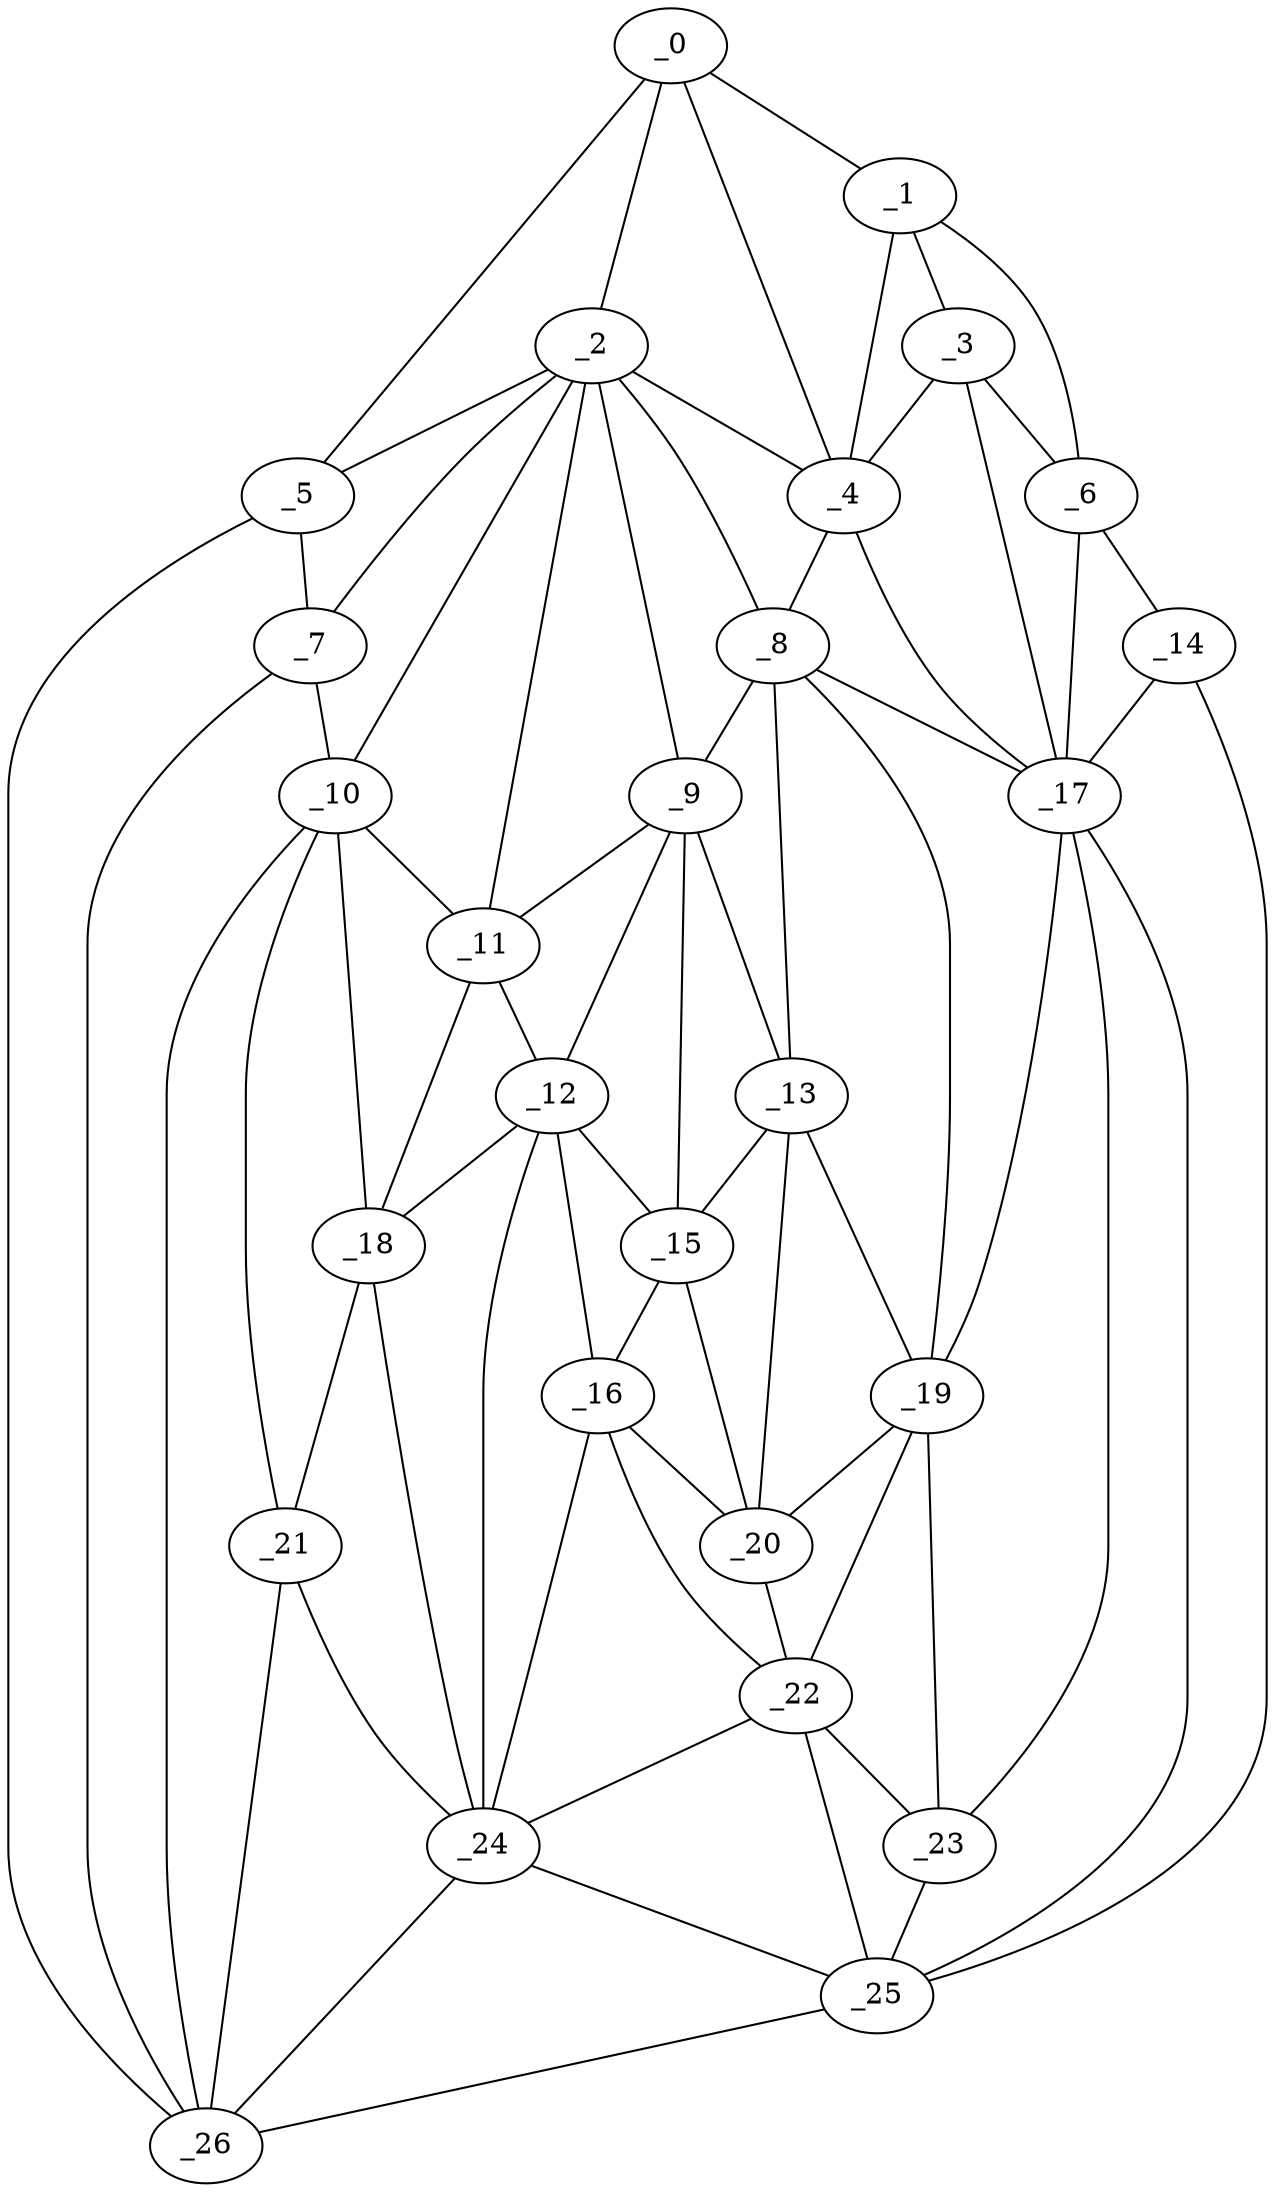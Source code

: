 graph "obj92__320.gxl" {
	_0	 [x=39,
		y=56];
	_1	 [x=40,
		y=41];
	_0 -- _1	 [valence=1];
	_2	 [x=42,
		y=76];
	_0 -- _2	 [valence=2];
	_4	 [x=46,
		y=54];
	_0 -- _4	 [valence=2];
	_5	 [x=46,
		y=122];
	_0 -- _5	 [valence=1];
	_3	 [x=45,
		y=33];
	_1 -- _3	 [valence=2];
	_1 -- _4	 [valence=1];
	_6	 [x=49,
		y=7];
	_1 -- _6	 [valence=1];
	_2 -- _4	 [valence=2];
	_2 -- _5	 [valence=1];
	_7	 [x=58,
		y=119];
	_2 -- _7	 [valence=2];
	_8	 [x=60,
		y=64];
	_2 -- _8	 [valence=1];
	_9	 [x=68,
		y=74];
	_2 -- _9	 [valence=2];
	_10	 [x=73,
		y=98];
	_2 -- _10	 [valence=2];
	_11	 [x=74,
		y=95];
	_2 -- _11	 [valence=2];
	_3 -- _4	 [valence=2];
	_3 -- _6	 [valence=2];
	_17	 [x=82,
		y=32];
	_3 -- _17	 [valence=2];
	_4 -- _8	 [valence=2];
	_4 -- _17	 [valence=1];
	_5 -- _7	 [valence=2];
	_26	 [x=91,
		y=112];
	_5 -- _26	 [valence=1];
	_14	 [x=78,
		y=6];
	_6 -- _14	 [valence=1];
	_6 -- _17	 [valence=1];
	_7 -- _10	 [valence=1];
	_7 -- _26	 [valence=1];
	_8 -- _9	 [valence=2];
	_13	 [x=76,
		y=63];
	_8 -- _13	 [valence=2];
	_8 -- _17	 [valence=2];
	_19	 [x=83,
		y=57];
	_8 -- _19	 [valence=1];
	_9 -- _11	 [valence=1];
	_12	 [x=75,
		y=79];
	_9 -- _12	 [valence=2];
	_9 -- _13	 [valence=1];
	_15	 [x=78,
		y=70];
	_9 -- _15	 [valence=2];
	_10 -- _11	 [valence=1];
	_18	 [x=82,
		y=94];
	_10 -- _18	 [valence=2];
	_21	 [x=87,
		y=96];
	_10 -- _21	 [valence=2];
	_10 -- _26	 [valence=2];
	_11 -- _12	 [valence=2];
	_11 -- _18	 [valence=1];
	_12 -- _15	 [valence=1];
	_16	 [x=81,
		y=74];
	_12 -- _16	 [valence=2];
	_12 -- _18	 [valence=2];
	_24	 [x=89,
		y=87];
	_12 -- _24	 [valence=1];
	_13 -- _15	 [valence=2];
	_13 -- _19	 [valence=2];
	_20	 [x=83,
		y=68];
	_13 -- _20	 [valence=2];
	_14 -- _17	 [valence=2];
	_25	 [x=90,
		y=39];
	_14 -- _25	 [valence=1];
	_15 -- _16	 [valence=2];
	_15 -- _20	 [valence=2];
	_16 -- _20	 [valence=2];
	_22	 [x=88,
		y=74];
	_16 -- _22	 [valence=2];
	_16 -- _24	 [valence=1];
	_17 -- _19	 [valence=1];
	_23	 [x=89,
		y=46];
	_17 -- _23	 [valence=2];
	_17 -- _25	 [valence=1];
	_18 -- _21	 [valence=2];
	_18 -- _24	 [valence=2];
	_19 -- _20	 [valence=1];
	_19 -- _22	 [valence=2];
	_19 -- _23	 [valence=1];
	_20 -- _22	 [valence=2];
	_21 -- _24	 [valence=2];
	_21 -- _26	 [valence=2];
	_22 -- _23	 [valence=2];
	_22 -- _24	 [valence=2];
	_22 -- _25	 [valence=2];
	_23 -- _25	 [valence=1];
	_24 -- _25	 [valence=1];
	_24 -- _26	 [valence=2];
	_25 -- _26	 [valence=1];
}
